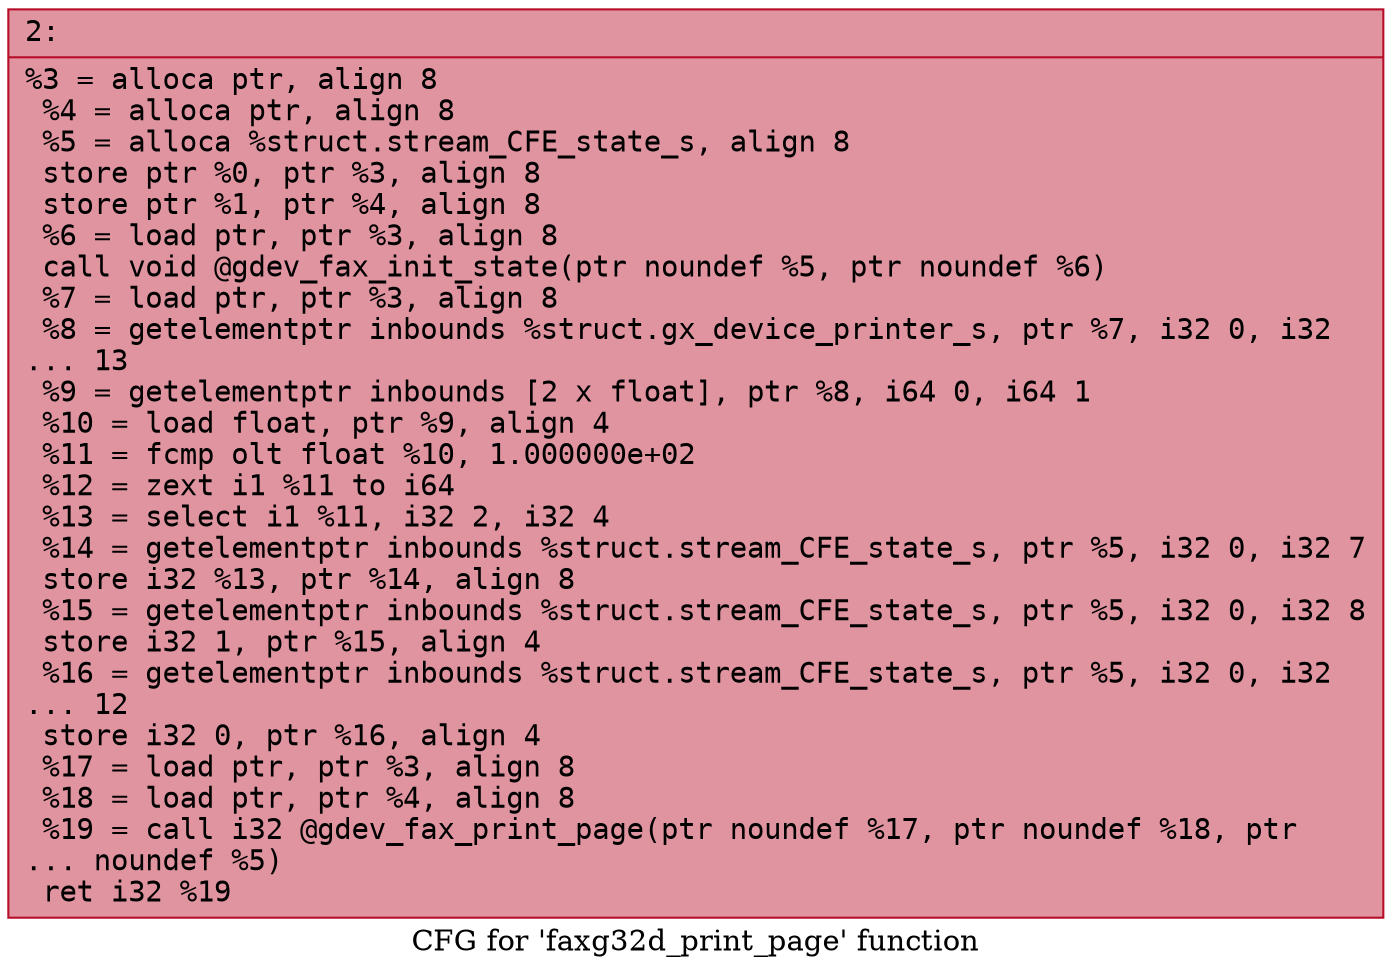 digraph "CFG for 'faxg32d_print_page' function" {
	label="CFG for 'faxg32d_print_page' function";

	Node0x600003433750 [shape=record,color="#b70d28ff", style=filled, fillcolor="#b70d2870" fontname="Courier",label="{2:\l|  %3 = alloca ptr, align 8\l  %4 = alloca ptr, align 8\l  %5 = alloca %struct.stream_CFE_state_s, align 8\l  store ptr %0, ptr %3, align 8\l  store ptr %1, ptr %4, align 8\l  %6 = load ptr, ptr %3, align 8\l  call void @gdev_fax_init_state(ptr noundef %5, ptr noundef %6)\l  %7 = load ptr, ptr %3, align 8\l  %8 = getelementptr inbounds %struct.gx_device_printer_s, ptr %7, i32 0, i32\l... 13\l  %9 = getelementptr inbounds [2 x float], ptr %8, i64 0, i64 1\l  %10 = load float, ptr %9, align 4\l  %11 = fcmp olt float %10, 1.000000e+02\l  %12 = zext i1 %11 to i64\l  %13 = select i1 %11, i32 2, i32 4\l  %14 = getelementptr inbounds %struct.stream_CFE_state_s, ptr %5, i32 0, i32 7\l  store i32 %13, ptr %14, align 8\l  %15 = getelementptr inbounds %struct.stream_CFE_state_s, ptr %5, i32 0, i32 8\l  store i32 1, ptr %15, align 4\l  %16 = getelementptr inbounds %struct.stream_CFE_state_s, ptr %5, i32 0, i32\l... 12\l  store i32 0, ptr %16, align 4\l  %17 = load ptr, ptr %3, align 8\l  %18 = load ptr, ptr %4, align 8\l  %19 = call i32 @gdev_fax_print_page(ptr noundef %17, ptr noundef %18, ptr\l... noundef %5)\l  ret i32 %19\l}"];
}
